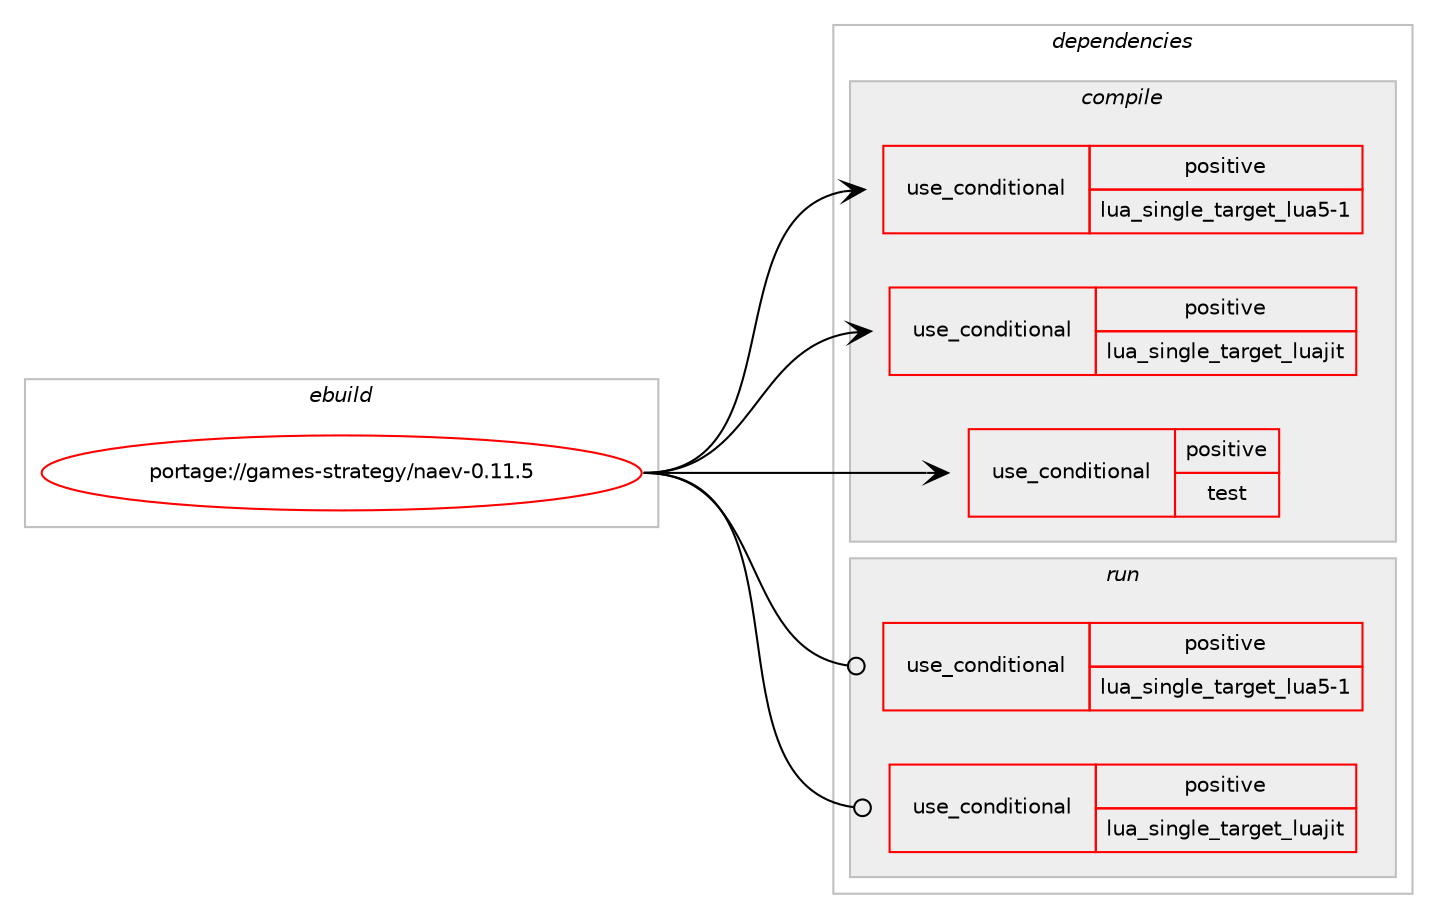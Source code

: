 digraph prolog {

# *************
# Graph options
# *************

newrank=true;
concentrate=true;
compound=true;
graph [rankdir=LR,fontname=Helvetica,fontsize=10,ranksep=1.5];#, ranksep=2.5, nodesep=0.2];
edge  [arrowhead=vee];
node  [fontname=Helvetica,fontsize=10];

# **********
# The ebuild
# **********

subgraph cluster_leftcol {
color=gray;
rank=same;
label=<<i>ebuild</i>>;
id [label="portage://games-strategy/naev-0.11.5", color=red, width=4, href="../games-strategy/naev-0.11.5.svg"];
}

# ****************
# The dependencies
# ****************

subgraph cluster_midcol {
color=gray;
label=<<i>dependencies</i>>;
subgraph cluster_compile {
fillcolor="#eeeeee";
style=filled;
label=<<i>compile</i>>;
subgraph cond63428 {
dependency116986 [label=<<TABLE BORDER="0" CELLBORDER="1" CELLSPACING="0" CELLPADDING="4"><TR><TD ROWSPAN="3" CELLPADDING="10">use_conditional</TD></TR><TR><TD>positive</TD></TR><TR><TD>lua_single_target_lua5-1</TD></TR></TABLE>>, shape=none, color=red];
# *** BEGIN UNKNOWN DEPENDENCY TYPE (TODO) ***
# dependency116986 -> package_dependency(portage://games-strategy/naev-0.11.5,install,no,dev-lang,lua,none,[,,],[slot(5.1)],[])
# *** END UNKNOWN DEPENDENCY TYPE (TODO) ***

}
id:e -> dependency116986:w [weight=20,style="solid",arrowhead="vee"];
subgraph cond63429 {
dependency116987 [label=<<TABLE BORDER="0" CELLBORDER="1" CELLSPACING="0" CELLPADDING="4"><TR><TD ROWSPAN="3" CELLPADDING="10">use_conditional</TD></TR><TR><TD>positive</TD></TR><TR><TD>lua_single_target_luajit</TD></TR></TABLE>>, shape=none, color=red];
# *** BEGIN UNKNOWN DEPENDENCY TYPE (TODO) ***
# dependency116987 -> package_dependency(portage://games-strategy/naev-0.11.5,install,no,dev-lang,luajit,none,[,,],any_same_slot,[])
# *** END UNKNOWN DEPENDENCY TYPE (TODO) ***

}
id:e -> dependency116987:w [weight=20,style="solid",arrowhead="vee"];
subgraph cond63430 {
dependency116988 [label=<<TABLE BORDER="0" CELLBORDER="1" CELLSPACING="0" CELLPADDING="4"><TR><TD ROWSPAN="3" CELLPADDING="10">use_conditional</TD></TR><TR><TD>positive</TD></TR><TR><TD>test</TD></TR></TABLE>>, shape=none, color=red];
# *** BEGIN UNKNOWN DEPENDENCY TYPE (TODO) ***
# dependency116988 -> package_dependency(portage://games-strategy/naev-0.11.5,install,no,dev-games,physfs,none,[,,],[],[use(enable(zip),none)])
# *** END UNKNOWN DEPENDENCY TYPE (TODO) ***

# *** BEGIN UNKNOWN DEPENDENCY TYPE (TODO) ***
# dependency116988 -> package_dependency(portage://games-strategy/naev-0.11.5,install,no,media-libs,libsdl2,none,[,,],[],[use(enable(X),none)])
# *** END UNKNOWN DEPENDENCY TYPE (TODO) ***

}
id:e -> dependency116988:w [weight=20,style="solid",arrowhead="vee"];
# *** BEGIN UNKNOWN DEPENDENCY TYPE (TODO) ***
# id -> package_dependency(portage://games-strategy/naev-0.11.5,install,no,dev-games,physfs,none,[,,],[],[])
# *** END UNKNOWN DEPENDENCY TYPE (TODO) ***

# *** BEGIN UNKNOWN DEPENDENCY TYPE (TODO) ***
# id -> package_dependency(portage://games-strategy/naev-0.11.5,install,no,dev-libs,libpcre2,none,[,,],any_same_slot,[])
# *** END UNKNOWN DEPENDENCY TYPE (TODO) ***

# *** BEGIN UNKNOWN DEPENDENCY TYPE (TODO) ***
# id -> package_dependency(portage://games-strategy/naev-0.11.5,install,no,dev-libs,libunibreak,none,[,,],any_same_slot,[])
# *** END UNKNOWN DEPENDENCY TYPE (TODO) ***

# *** BEGIN UNKNOWN DEPENDENCY TYPE (TODO) ***
# id -> package_dependency(portage://games-strategy/naev-0.11.5,install,no,dev-libs,libxml2,none,[,,],[],[])
# *** END UNKNOWN DEPENDENCY TYPE (TODO) ***

# *** BEGIN UNKNOWN DEPENDENCY TYPE (TODO) ***
# id -> package_dependency(portage://games-strategy/naev-0.11.5,install,no,media-libs,freetype,none,[,,],[slot(2)],[])
# *** END UNKNOWN DEPENDENCY TYPE (TODO) ***

# *** BEGIN UNKNOWN DEPENDENCY TYPE (TODO) ***
# id -> package_dependency(portage://games-strategy/naev-0.11.5,install,no,media-libs,libglvnd,none,[,,],[],[])
# *** END UNKNOWN DEPENDENCY TYPE (TODO) ***

# *** BEGIN UNKNOWN DEPENDENCY TYPE (TODO) ***
# id -> package_dependency(portage://games-strategy/naev-0.11.5,install,no,media-libs,libsdl2,none,[,,],[],[use(enable(joystick),none),use(enable(opengl),none),use(enable(video),none)])
# *** END UNKNOWN DEPENDENCY TYPE (TODO) ***

# *** BEGIN UNKNOWN DEPENDENCY TYPE (TODO) ***
# id -> package_dependency(portage://games-strategy/naev-0.11.5,install,no,media-libs,libvorbis,none,[,,],[],[])
# *** END UNKNOWN DEPENDENCY TYPE (TODO) ***

# *** BEGIN UNKNOWN DEPENDENCY TYPE (TODO) ***
# id -> package_dependency(portage://games-strategy/naev-0.11.5,install,no,media-libs,openal,none,[,,],[],[])
# *** END UNKNOWN DEPENDENCY TYPE (TODO) ***

# *** BEGIN UNKNOWN DEPENDENCY TYPE (TODO) ***
# id -> package_dependency(portage://games-strategy/naev-0.11.5,install,no,media-libs,sdl2-image,none,[,,],[],[use(enable(png),none),use(enable(webp),none)])
# *** END UNKNOWN DEPENDENCY TYPE (TODO) ***

# *** BEGIN UNKNOWN DEPENDENCY TYPE (TODO) ***
# id -> package_dependency(portage://games-strategy/naev-0.11.5,install,no,net-libs,enet,none,[,,],[slot(1.3),equal],[])
# *** END UNKNOWN DEPENDENCY TYPE (TODO) ***

# *** BEGIN UNKNOWN DEPENDENCY TYPE (TODO) ***
# id -> package_dependency(portage://games-strategy/naev-0.11.5,install,no,sci-libs,cholmod,none,[,,],[],[])
# *** END UNKNOWN DEPENDENCY TYPE (TODO) ***

# *** BEGIN UNKNOWN DEPENDENCY TYPE (TODO) ***
# id -> package_dependency(portage://games-strategy/naev-0.11.5,install,no,sci-libs,cxsparse,none,[,,],[],[])
# *** END UNKNOWN DEPENDENCY TYPE (TODO) ***

# *** BEGIN UNKNOWN DEPENDENCY TYPE (TODO) ***
# id -> package_dependency(portage://games-strategy/naev-0.11.5,install,no,sci-libs,openblas,none,[,,],[],[])
# *** END UNKNOWN DEPENDENCY TYPE (TODO) ***

# *** BEGIN UNKNOWN DEPENDENCY TYPE (TODO) ***
# id -> package_dependency(portage://games-strategy/naev-0.11.5,install,no,sci-libs,suitesparse,none,[,,],[],[])
# *** END UNKNOWN DEPENDENCY TYPE (TODO) ***

# *** BEGIN UNKNOWN DEPENDENCY TYPE (TODO) ***
# id -> package_dependency(portage://games-strategy/naev-0.11.5,install,no,sci-mathematics,glpk,none,[,,],any_same_slot,[])
# *** END UNKNOWN DEPENDENCY TYPE (TODO) ***

# *** BEGIN UNKNOWN DEPENDENCY TYPE (TODO) ***
# id -> package_dependency(portage://games-strategy/naev-0.11.5,install,no,virtual,libintl,none,[,,],[],[])
# *** END UNKNOWN DEPENDENCY TYPE (TODO) ***

}
subgraph cluster_compileandrun {
fillcolor="#eeeeee";
style=filled;
label=<<i>compile and run</i>>;
}
subgraph cluster_run {
fillcolor="#eeeeee";
style=filled;
label=<<i>run</i>>;
subgraph cond63431 {
dependency116989 [label=<<TABLE BORDER="0" CELLBORDER="1" CELLSPACING="0" CELLPADDING="4"><TR><TD ROWSPAN="3" CELLPADDING="10">use_conditional</TD></TR><TR><TD>positive</TD></TR><TR><TD>lua_single_target_lua5-1</TD></TR></TABLE>>, shape=none, color=red];
# *** BEGIN UNKNOWN DEPENDENCY TYPE (TODO) ***
# dependency116989 -> package_dependency(portage://games-strategy/naev-0.11.5,run,no,dev-lang,lua,none,[,,],[slot(5.1)],[])
# *** END UNKNOWN DEPENDENCY TYPE (TODO) ***

}
id:e -> dependency116989:w [weight=20,style="solid",arrowhead="odot"];
subgraph cond63432 {
dependency116990 [label=<<TABLE BORDER="0" CELLBORDER="1" CELLSPACING="0" CELLPADDING="4"><TR><TD ROWSPAN="3" CELLPADDING="10">use_conditional</TD></TR><TR><TD>positive</TD></TR><TR><TD>lua_single_target_luajit</TD></TR></TABLE>>, shape=none, color=red];
# *** BEGIN UNKNOWN DEPENDENCY TYPE (TODO) ***
# dependency116990 -> package_dependency(portage://games-strategy/naev-0.11.5,run,no,dev-lang,luajit,none,[,,],any_same_slot,[])
# *** END UNKNOWN DEPENDENCY TYPE (TODO) ***

}
id:e -> dependency116990:w [weight=20,style="solid",arrowhead="odot"];
# *** BEGIN UNKNOWN DEPENDENCY TYPE (TODO) ***
# id -> package_dependency(portage://games-strategy/naev-0.11.5,run,no,dev-games,physfs,none,[,,],[],[])
# *** END UNKNOWN DEPENDENCY TYPE (TODO) ***

# *** BEGIN UNKNOWN DEPENDENCY TYPE (TODO) ***
# id -> package_dependency(portage://games-strategy/naev-0.11.5,run,no,dev-libs,libpcre2,none,[,,],any_same_slot,[])
# *** END UNKNOWN DEPENDENCY TYPE (TODO) ***

# *** BEGIN UNKNOWN DEPENDENCY TYPE (TODO) ***
# id -> package_dependency(portage://games-strategy/naev-0.11.5,run,no,dev-libs,libunibreak,none,[,,],any_same_slot,[])
# *** END UNKNOWN DEPENDENCY TYPE (TODO) ***

# *** BEGIN UNKNOWN DEPENDENCY TYPE (TODO) ***
# id -> package_dependency(portage://games-strategy/naev-0.11.5,run,no,dev-libs,libxml2,none,[,,],[],[])
# *** END UNKNOWN DEPENDENCY TYPE (TODO) ***

# *** BEGIN UNKNOWN DEPENDENCY TYPE (TODO) ***
# id -> package_dependency(portage://games-strategy/naev-0.11.5,run,no,media-libs,freetype,none,[,,],[slot(2)],[])
# *** END UNKNOWN DEPENDENCY TYPE (TODO) ***

# *** BEGIN UNKNOWN DEPENDENCY TYPE (TODO) ***
# id -> package_dependency(portage://games-strategy/naev-0.11.5,run,no,media-libs,libglvnd,none,[,,],[],[])
# *** END UNKNOWN DEPENDENCY TYPE (TODO) ***

# *** BEGIN UNKNOWN DEPENDENCY TYPE (TODO) ***
# id -> package_dependency(portage://games-strategy/naev-0.11.5,run,no,media-libs,libsdl2,none,[,,],[],[use(enable(joystick),none),use(enable(opengl),none),use(enable(video),none)])
# *** END UNKNOWN DEPENDENCY TYPE (TODO) ***

# *** BEGIN UNKNOWN DEPENDENCY TYPE (TODO) ***
# id -> package_dependency(portage://games-strategy/naev-0.11.5,run,no,media-libs,libvorbis,none,[,,],[],[])
# *** END UNKNOWN DEPENDENCY TYPE (TODO) ***

# *** BEGIN UNKNOWN DEPENDENCY TYPE (TODO) ***
# id -> package_dependency(portage://games-strategy/naev-0.11.5,run,no,media-libs,openal,none,[,,],[],[])
# *** END UNKNOWN DEPENDENCY TYPE (TODO) ***

# *** BEGIN UNKNOWN DEPENDENCY TYPE (TODO) ***
# id -> package_dependency(portage://games-strategy/naev-0.11.5,run,no,media-libs,sdl2-image,none,[,,],[],[use(enable(png),none),use(enable(webp),none)])
# *** END UNKNOWN DEPENDENCY TYPE (TODO) ***

# *** BEGIN UNKNOWN DEPENDENCY TYPE (TODO) ***
# id -> package_dependency(portage://games-strategy/naev-0.11.5,run,no,net-libs,enet,none,[,,],[slot(1.3),equal],[])
# *** END UNKNOWN DEPENDENCY TYPE (TODO) ***

# *** BEGIN UNKNOWN DEPENDENCY TYPE (TODO) ***
# id -> package_dependency(portage://games-strategy/naev-0.11.5,run,no,sci-libs,cholmod,none,[,,],[],[])
# *** END UNKNOWN DEPENDENCY TYPE (TODO) ***

# *** BEGIN UNKNOWN DEPENDENCY TYPE (TODO) ***
# id -> package_dependency(portage://games-strategy/naev-0.11.5,run,no,sci-libs,cxsparse,none,[,,],[],[])
# *** END UNKNOWN DEPENDENCY TYPE (TODO) ***

# *** BEGIN UNKNOWN DEPENDENCY TYPE (TODO) ***
# id -> package_dependency(portage://games-strategy/naev-0.11.5,run,no,sci-libs,openblas,none,[,,],[],[])
# *** END UNKNOWN DEPENDENCY TYPE (TODO) ***

# *** BEGIN UNKNOWN DEPENDENCY TYPE (TODO) ***
# id -> package_dependency(portage://games-strategy/naev-0.11.5,run,no,sci-libs,suitesparse,none,[,,],[],[])
# *** END UNKNOWN DEPENDENCY TYPE (TODO) ***

# *** BEGIN UNKNOWN DEPENDENCY TYPE (TODO) ***
# id -> package_dependency(portage://games-strategy/naev-0.11.5,run,no,sci-mathematics,glpk,none,[,,],any_same_slot,[])
# *** END UNKNOWN DEPENDENCY TYPE (TODO) ***

# *** BEGIN UNKNOWN DEPENDENCY TYPE (TODO) ***
# id -> package_dependency(portage://games-strategy/naev-0.11.5,run,no,virtual,libintl,none,[,,],[],[])
# *** END UNKNOWN DEPENDENCY TYPE (TODO) ***

}
}

# **************
# The candidates
# **************

subgraph cluster_choices {
rank=same;
color=gray;
label=<<i>candidates</i>>;

}

}
